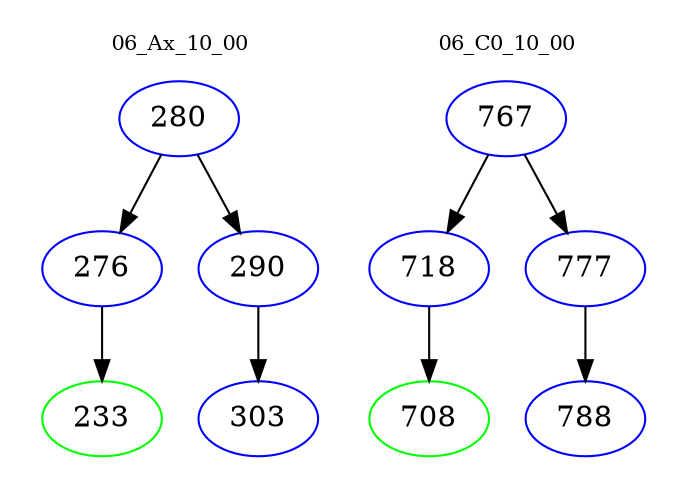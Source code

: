 digraph{
subgraph cluster_0 {
color = white
label = "06_Ax_10_00";
fontsize=10;
T0_280 [label="280", color="blue"]
T0_280 -> T0_276 [color="black"]
T0_276 [label="276", color="blue"]
T0_276 -> T0_233 [color="black"]
T0_233 [label="233", color="green"]
T0_280 -> T0_290 [color="black"]
T0_290 [label="290", color="blue"]
T0_290 -> T0_303 [color="black"]
T0_303 [label="303", color="blue"]
}
subgraph cluster_1 {
color = white
label = "06_C0_10_00";
fontsize=10;
T1_767 [label="767", color="blue"]
T1_767 -> T1_718 [color="black"]
T1_718 [label="718", color="blue"]
T1_718 -> T1_708 [color="black"]
T1_708 [label="708", color="green"]
T1_767 -> T1_777 [color="black"]
T1_777 [label="777", color="blue"]
T1_777 -> T1_788 [color="black"]
T1_788 [label="788", color="blue"]
}
}

